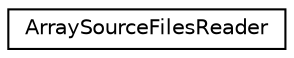 digraph "Graphical Class Hierarchy"
{
  edge [fontname="Helvetica",fontsize="10",labelfontname="Helvetica",labelfontsize="10"];
  node [fontname="Helvetica",fontsize="10",shape=record];
  rankdir="LR";
  Node1 [label="ArraySourceFilesReader",height=0.2,width=0.4,color="black", fillcolor="white", style="filled",URL="$class_array_source_files_reader.html"];
}

